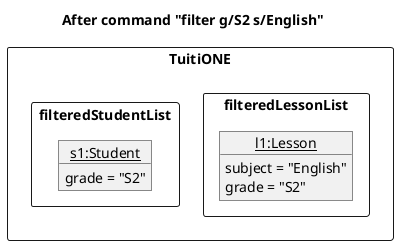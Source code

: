 @startuml
'https://plantuml.com/object-diagram

title After command "filter g/S2 s/English"

package TuitiONE <<rectangle>> {
    package filteredLessonList <<rectangle>> {
        object "<u>l1:Lesson" as Lesson1 {
        subject = "English"
        grade = "S2"
        }

    }
    package filteredStudentList <<rectangle>> {
        object "<u>s1:Student" as Student1 {
        grade = "S2"
        }
    }
}

@end
